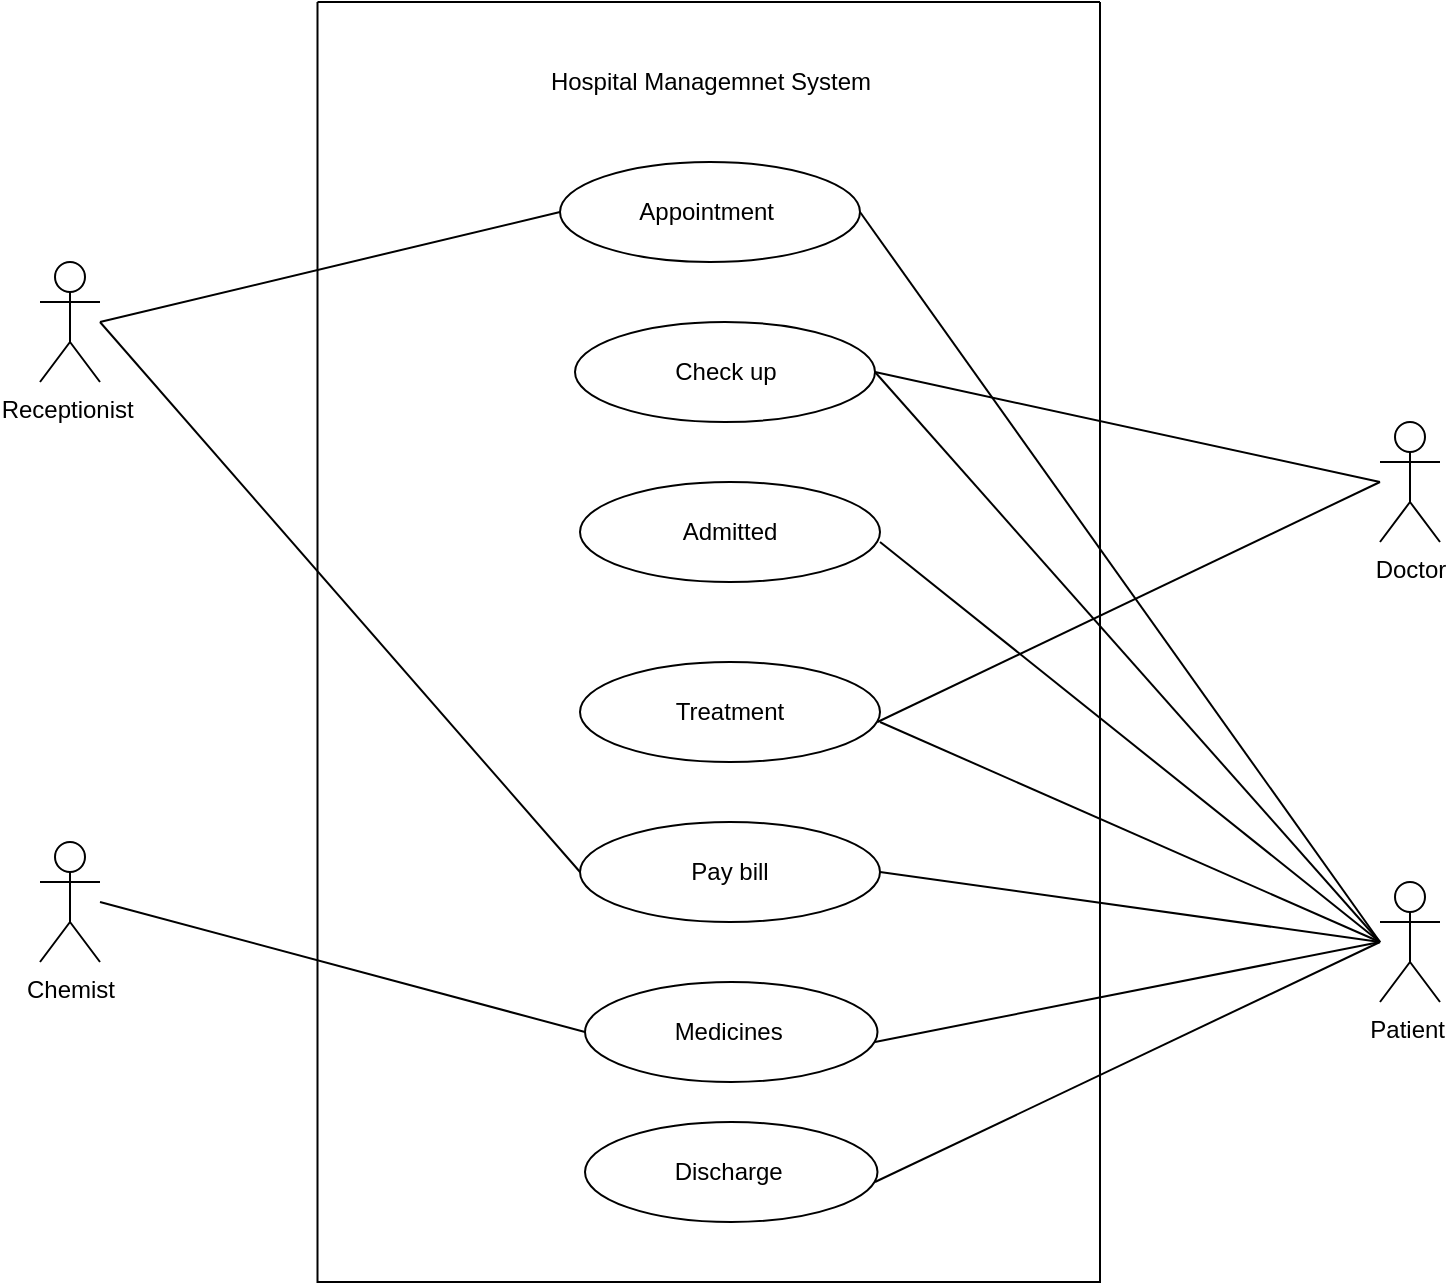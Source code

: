 <mxfile version="14.8.3" type="device"><diagram id="jxhkvZuu9IYYvjRWRkfK" name="Page-1"><mxGraphModel dx="1110" dy="448" grid="1" gridSize="10" guides="1" tooltips="1" connect="1" arrows="1" fold="1" page="1" pageScale="1" pageWidth="850" pageHeight="1100" math="0" shadow="0"><root><mxCell id="0"/><mxCell id="1" parent="0"/><mxCell id="9_iE1bhyfoZqHiBR5j_u-2" value="Receptionist&amp;nbsp;" style="shape=umlActor;verticalLabelPosition=bottom;verticalAlign=top;html=1;outlineConnect=0;" vertex="1" parent="1"><mxGeometry x="80" y="360" width="30" height="60" as="geometry"/></mxCell><mxCell id="9_iE1bhyfoZqHiBR5j_u-3" value="Doctor&lt;br&gt;" style="shape=umlActor;verticalLabelPosition=bottom;verticalAlign=top;html=1;outlineConnect=0;" vertex="1" parent="1"><mxGeometry x="750" y="440" width="30" height="60" as="geometry"/></mxCell><mxCell id="9_iE1bhyfoZqHiBR5j_u-4" value="Patient&amp;nbsp;" style="shape=umlActor;verticalLabelPosition=bottom;verticalAlign=top;html=1;outlineConnect=0;" vertex="1" parent="1"><mxGeometry x="750" y="670" width="30" height="60" as="geometry"/></mxCell><mxCell id="9_iE1bhyfoZqHiBR5j_u-5" value="Hospital Managemnet System&lt;br&gt;" style="text;html=1;strokeColor=none;fillColor=none;align=center;verticalAlign=middle;whiteSpace=wrap;rounded=0;" vertex="1" parent="1"><mxGeometry x="332.5" y="250" width="165" height="40" as="geometry"/></mxCell><mxCell id="9_iE1bhyfoZqHiBR5j_u-6" value="Appointment&amp;nbsp;" style="ellipse;whiteSpace=wrap;html=1;" vertex="1" parent="1"><mxGeometry x="340" y="310" width="150" height="50" as="geometry"/></mxCell><mxCell id="9_iE1bhyfoZqHiBR5j_u-7" value="Check up" style="ellipse;whiteSpace=wrap;html=1;" vertex="1" parent="1"><mxGeometry x="347.5" y="390" width="150" height="50" as="geometry"/></mxCell><mxCell id="9_iE1bhyfoZqHiBR5j_u-8" value="Admitted" style="ellipse;whiteSpace=wrap;html=1;" vertex="1" parent="1"><mxGeometry x="350" y="470" width="150" height="50" as="geometry"/></mxCell><mxCell id="9_iE1bhyfoZqHiBR5j_u-9" value="Treatment" style="ellipse;whiteSpace=wrap;html=1;" vertex="1" parent="1"><mxGeometry x="350" y="560" width="150" height="50" as="geometry"/></mxCell><mxCell id="9_iE1bhyfoZqHiBR5j_u-14" value="" style="swimlane;startSize=0;" vertex="1" parent="1"><mxGeometry x="218.75" y="230" width="391.25" height="640" as="geometry"/></mxCell><mxCell id="9_iE1bhyfoZqHiBR5j_u-10" value="Pay bill" style="ellipse;whiteSpace=wrap;html=1;" vertex="1" parent="9_iE1bhyfoZqHiBR5j_u-14"><mxGeometry x="131.25" y="410" width="150" height="50" as="geometry"/></mxCell><mxCell id="9_iE1bhyfoZqHiBR5j_u-16" value="Medicines&amp;nbsp;" style="ellipse;whiteSpace=wrap;html=1;" vertex="1" parent="9_iE1bhyfoZqHiBR5j_u-14"><mxGeometry x="133.75" y="490" width="146.25" height="50" as="geometry"/></mxCell><mxCell id="9_iE1bhyfoZqHiBR5j_u-17" value="Discharge&amp;nbsp;" style="ellipse;whiteSpace=wrap;html=1;" vertex="1" parent="9_iE1bhyfoZqHiBR5j_u-14"><mxGeometry x="133.75" y="560" width="146.25" height="50" as="geometry"/></mxCell><mxCell id="9_iE1bhyfoZqHiBR5j_u-63" value="" style="endArrow=none;html=1;exitX=1;exitY=0.5;exitDx=0;exitDy=0;" edge="1" parent="9_iE1bhyfoZqHiBR5j_u-14" source="9_iE1bhyfoZqHiBR5j_u-10"><mxGeometry width="50" height="50" relative="1" as="geometry"><mxPoint x="281.25" y="430" as="sourcePoint"/><mxPoint x="531.25" y="470" as="targetPoint"/></mxGeometry></mxCell><mxCell id="9_iE1bhyfoZqHiBR5j_u-64" value="" style="endArrow=none;html=1;" edge="1" parent="9_iE1bhyfoZqHiBR5j_u-14"><mxGeometry width="50" height="50" relative="1" as="geometry"><mxPoint x="281.25" y="360" as="sourcePoint"/><mxPoint x="531.25" y="470" as="targetPoint"/></mxGeometry></mxCell><mxCell id="9_iE1bhyfoZqHiBR5j_u-65" value="" style="endArrow=none;html=1;" edge="1" parent="9_iE1bhyfoZqHiBR5j_u-14"><mxGeometry width="50" height="50" relative="1" as="geometry"><mxPoint x="280" y="360" as="sourcePoint"/><mxPoint x="531.25" y="240" as="targetPoint"/></mxGeometry></mxCell><mxCell id="9_iE1bhyfoZqHiBR5j_u-38" value="Chemist&lt;br&gt;" style="shape=umlActor;verticalLabelPosition=bottom;verticalAlign=top;html=1;" vertex="1" parent="1"><mxGeometry x="80" y="650" width="30" height="60" as="geometry"/></mxCell><mxCell id="9_iE1bhyfoZqHiBR5j_u-58" value="" style="endArrow=none;html=1;entryX=0;entryY=0.5;entryDx=0;entryDy=0;" edge="1" parent="1" target="9_iE1bhyfoZqHiBR5j_u-10"><mxGeometry width="50" height="50" relative="1" as="geometry"><mxPoint x="110" y="390" as="sourcePoint"/><mxPoint x="370" y="590" as="targetPoint"/></mxGeometry></mxCell><mxCell id="9_iE1bhyfoZqHiBR5j_u-59" value="" style="endArrow=none;html=1;entryX=0;entryY=0.5;entryDx=0;entryDy=0;" edge="1" parent="1" target="9_iE1bhyfoZqHiBR5j_u-6"><mxGeometry width="50" height="50" relative="1" as="geometry"><mxPoint x="110" y="390" as="sourcePoint"/><mxPoint x="190" y="430" as="targetPoint"/></mxGeometry></mxCell><mxCell id="9_iE1bhyfoZqHiBR5j_u-60" value="" style="endArrow=none;html=1;entryX=0;entryY=0.5;entryDx=0;entryDy=0;" edge="1" parent="1" target="9_iE1bhyfoZqHiBR5j_u-16"><mxGeometry width="50" height="50" relative="1" as="geometry"><mxPoint x="110" y="680" as="sourcePoint"/><mxPoint x="370" y="690" as="targetPoint"/></mxGeometry></mxCell><mxCell id="9_iE1bhyfoZqHiBR5j_u-61" value="" style="endArrow=none;html=1;" edge="1" parent="1"><mxGeometry width="50" height="50" relative="1" as="geometry"><mxPoint x="497.5" y="820" as="sourcePoint"/><mxPoint x="750" y="700" as="targetPoint"/></mxGeometry></mxCell><mxCell id="9_iE1bhyfoZqHiBR5j_u-62" value="" style="endArrow=none;html=1;" edge="1" parent="1"><mxGeometry width="50" height="50" relative="1" as="geometry"><mxPoint x="497.5" y="750" as="sourcePoint"/><mxPoint x="750" y="700" as="targetPoint"/></mxGeometry></mxCell><mxCell id="9_iE1bhyfoZqHiBR5j_u-66" value="" style="endArrow=none;html=1;exitX=1;exitY=0.5;exitDx=0;exitDy=0;" edge="1" parent="1" source="9_iE1bhyfoZqHiBR5j_u-7"><mxGeometry width="50" height="50" relative="1" as="geometry"><mxPoint x="510" y="430" as="sourcePoint"/><mxPoint x="750" y="470" as="targetPoint"/></mxGeometry></mxCell><mxCell id="9_iE1bhyfoZqHiBR5j_u-67" value="" style="endArrow=none;html=1;" edge="1" parent="1"><mxGeometry width="50" height="50" relative="1" as="geometry"><mxPoint x="750" y="700" as="sourcePoint"/><mxPoint x="500" y="500" as="targetPoint"/></mxGeometry></mxCell><mxCell id="9_iE1bhyfoZqHiBR5j_u-70" value="" style="endArrow=none;html=1;entryX=1;entryY=0.5;entryDx=0;entryDy=0;" edge="1" parent="1" target="9_iE1bhyfoZqHiBR5j_u-6"><mxGeometry width="50" height="50" relative="1" as="geometry"><mxPoint x="750" y="700" as="sourcePoint"/><mxPoint x="370" y="490" as="targetPoint"/></mxGeometry></mxCell><mxCell id="9_iE1bhyfoZqHiBR5j_u-72" value="" style="endArrow=none;html=1;entryX=1;entryY=0.5;entryDx=0;entryDy=0;" edge="1" parent="1" target="9_iE1bhyfoZqHiBR5j_u-7"><mxGeometry width="50" height="50" relative="1" as="geometry"><mxPoint x="750" y="700" as="sourcePoint"/><mxPoint x="370" y="490" as="targetPoint"/></mxGeometry></mxCell></root></mxGraphModel></diagram></mxfile>